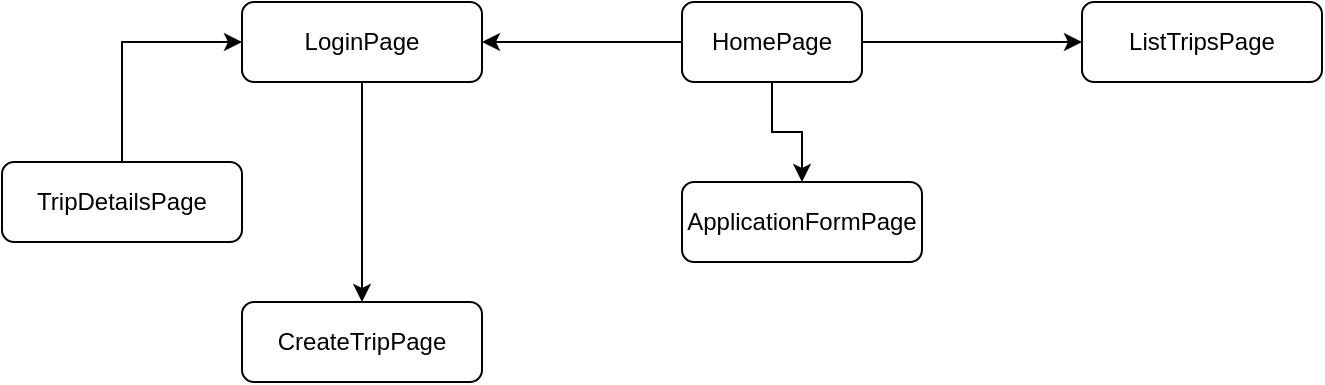 <mxfile version="13.7.2" type="device"><diagram id="C5RBs43oDa-KdzZeNtuy" name="Page-1"><mxGraphModel dx="1422" dy="794" grid="1" gridSize="10" guides="1" tooltips="1" connect="1" arrows="1" fold="1" page="1" pageScale="1" pageWidth="827" pageHeight="1169" math="0" shadow="0"><root><mxCell id="WIyWlLk6GJQsqaUBKTNV-0"/><mxCell id="WIyWlLk6GJQsqaUBKTNV-1" parent="WIyWlLk6GJQsqaUBKTNV-0"/><mxCell id="rvef-WYYeQ-BpOFpo6a2-11" value="" style="edgeStyle=orthogonalEdgeStyle;rounded=0;orthogonalLoop=1;jettySize=auto;html=1;" parent="WIyWlLk6GJQsqaUBKTNV-1" source="WIyWlLk6GJQsqaUBKTNV-3" target="WIyWlLk6GJQsqaUBKTNV-7" edge="1"><mxGeometry relative="1" as="geometry"/></mxCell><mxCell id="rvef-WYYeQ-BpOFpo6a2-12" style="edgeStyle=orthogonalEdgeStyle;rounded=0;orthogonalLoop=1;jettySize=auto;html=1;" parent="WIyWlLk6GJQsqaUBKTNV-1" source="WIyWlLk6GJQsqaUBKTNV-3" target="rvef-WYYeQ-BpOFpo6a2-2" edge="1"><mxGeometry relative="1" as="geometry"/></mxCell><mxCell id="eSFPIiUsQrplPo-qNvDq-3" style="edgeStyle=orthogonalEdgeStyle;rounded=0;orthogonalLoop=1;jettySize=auto;html=1;entryX=0;entryY=0.5;entryDx=0;entryDy=0;" parent="WIyWlLk6GJQsqaUBKTNV-1" source="WIyWlLk6GJQsqaUBKTNV-3" target="WIyWlLk6GJQsqaUBKTNV-12" edge="1"><mxGeometry relative="1" as="geometry"/></mxCell><mxCell id="WIyWlLk6GJQsqaUBKTNV-3" value="HomePage" style="rounded=1;whiteSpace=wrap;html=1;fontSize=12;glass=0;strokeWidth=1;shadow=0;" parent="WIyWlLk6GJQsqaUBKTNV-1" vertex="1"><mxGeometry x="350" y="110" width="90" height="40" as="geometry"/></mxCell><mxCell id="WIyWlLk6GJQsqaUBKTNV-7" value="ApplicationFormPage" style="rounded=1;whiteSpace=wrap;html=1;fontSize=12;glass=0;strokeWidth=1;shadow=0;" parent="WIyWlLk6GJQsqaUBKTNV-1" vertex="1"><mxGeometry x="350" y="200" width="120" height="40" as="geometry"/></mxCell><mxCell id="WIyWlLk6GJQsqaUBKTNV-11" value="CreateTripPage" style="rounded=1;whiteSpace=wrap;html=1;fontSize=12;glass=0;strokeWidth=1;shadow=0;" parent="WIyWlLk6GJQsqaUBKTNV-1" vertex="1"><mxGeometry x="130" y="260" width="120" height="40" as="geometry"/></mxCell><mxCell id="WIyWlLk6GJQsqaUBKTNV-12" value="ListTripsPage" style="rounded=1;whiteSpace=wrap;html=1;fontSize=12;glass=0;strokeWidth=1;shadow=0;" parent="WIyWlLk6GJQsqaUBKTNV-1" vertex="1"><mxGeometry x="550" y="110" width="120" height="40" as="geometry"/></mxCell><mxCell id="JLJ7cvYgEZu61BAhWaL7-0" style="edgeStyle=orthogonalEdgeStyle;rounded=0;orthogonalLoop=1;jettySize=auto;html=1;entryX=0;entryY=0.5;entryDx=0;entryDy=0;" edge="1" parent="WIyWlLk6GJQsqaUBKTNV-1" source="rvef-WYYeQ-BpOFpo6a2-1" target="rvef-WYYeQ-BpOFpo6a2-2"><mxGeometry relative="1" as="geometry"/></mxCell><mxCell id="rvef-WYYeQ-BpOFpo6a2-1" value="TripDetailsPage" style="rounded=1;whiteSpace=wrap;html=1;" parent="WIyWlLk6GJQsqaUBKTNV-1" vertex="1"><mxGeometry x="10" y="190" width="120" height="40" as="geometry"/></mxCell><mxCell id="rvef-WYYeQ-BpOFpo6a2-15" style="edgeStyle=orthogonalEdgeStyle;rounded=0;orthogonalLoop=1;jettySize=auto;html=1;" parent="WIyWlLk6GJQsqaUBKTNV-1" source="rvef-WYYeQ-BpOFpo6a2-2" edge="1"><mxGeometry relative="1" as="geometry"><mxPoint x="190" y="260" as="targetPoint"/></mxGeometry></mxCell><mxCell id="rvef-WYYeQ-BpOFpo6a2-2" value="LoginPage" style="rounded=1;whiteSpace=wrap;html=1;fontSize=12;glass=0;strokeWidth=1;shadow=0;" parent="WIyWlLk6GJQsqaUBKTNV-1" vertex="1"><mxGeometry x="130" y="110" width="120" height="40" as="geometry"/></mxCell></root></mxGraphModel></diagram></mxfile>